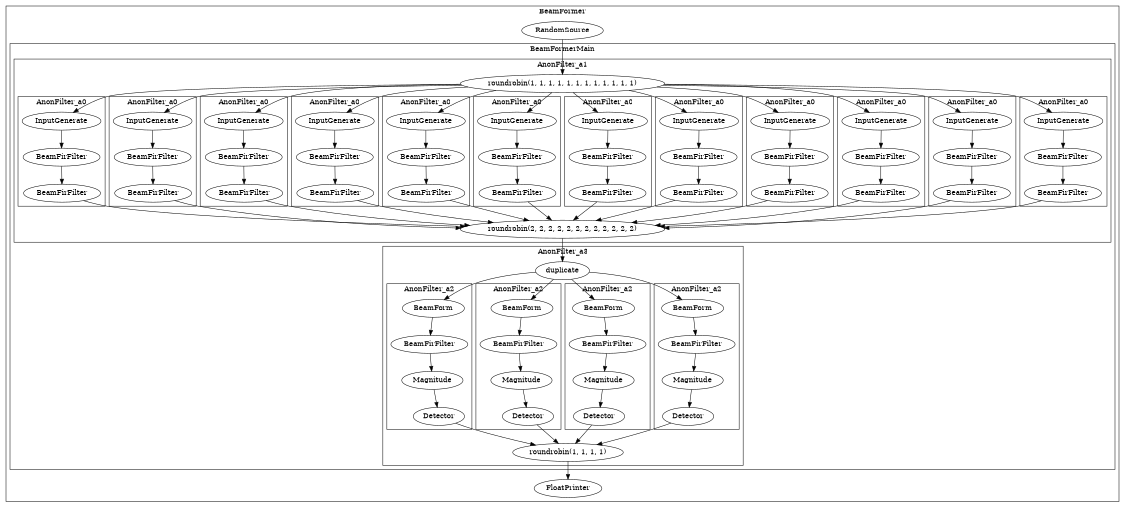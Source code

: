 digraph streamit {
size="7.5,10";subgraph cluster_BeamFormer_0 {
label = "BeamFormer";
RandomSource_1 -> AnonFilter_a1_4_split
AnonFilter_a3_5_join -> FloatPrinter_3
RandomSource_1 [ label="RandomSource" ]
subgraph cluster_BeamFormerMain_2 {
label = "BeamFormerMain";
AnonFilter_a1_4_join -> AnonFilter_a3_5_split
subgraph cluster_AnonFilter_a1_4 {
label = "AnonFilter_a1";
AnonFilter_a1_4_split [ label="roundrobin(1, 1, 1, 1, 1, 1, 1, 1, 1, 1, 1, 1)" ]
AnonFilter_a1_4_join [ label="roundrobin(2, 2, 2, 2, 2, 2, 2, 2, 2, 2, 2, 2)" ]
subgraph cluster_AnonFilter_a0_6 {
label = "AnonFilter_a0";
InputGenerate_18 -> BeamFirFilter_19
BeamFirFilter_19 -> BeamFirFilter_20
InputGenerate_18 [ label="InputGenerate" ]
BeamFirFilter_19 [ label="BeamFirFilter" ]
BeamFirFilter_20 [ label="BeamFirFilter" ]
}
AnonFilter_a1_4_split -> InputGenerate_18
BeamFirFilter_20 -> AnonFilter_a1_4_join
subgraph cluster_AnonFilter_a0_7 {
label = "AnonFilter_a0";
InputGenerate_23 -> BeamFirFilter_24
BeamFirFilter_24 -> BeamFirFilter_25
InputGenerate_23 [ label="InputGenerate" ]
BeamFirFilter_24 [ label="BeamFirFilter" ]
BeamFirFilter_25 [ label="BeamFirFilter" ]
}
AnonFilter_a1_4_split -> InputGenerate_23
BeamFirFilter_25 -> AnonFilter_a1_4_join
subgraph cluster_AnonFilter_a0_8 {
label = "AnonFilter_a0";
InputGenerate_28 -> BeamFirFilter_29
BeamFirFilter_29 -> BeamFirFilter_30
InputGenerate_28 [ label="InputGenerate" ]
BeamFirFilter_29 [ label="BeamFirFilter" ]
BeamFirFilter_30 [ label="BeamFirFilter" ]
}
AnonFilter_a1_4_split -> InputGenerate_28
BeamFirFilter_30 -> AnonFilter_a1_4_join
subgraph cluster_AnonFilter_a0_9 {
label = "AnonFilter_a0";
InputGenerate_33 -> BeamFirFilter_34
BeamFirFilter_34 -> BeamFirFilter_35
InputGenerate_33 [ label="InputGenerate" ]
BeamFirFilter_34 [ label="BeamFirFilter" ]
BeamFirFilter_35 [ label="BeamFirFilter" ]
}
AnonFilter_a1_4_split -> InputGenerate_33
BeamFirFilter_35 -> AnonFilter_a1_4_join
subgraph cluster_AnonFilter_a0_10 {
label = "AnonFilter_a0";
InputGenerate_38 -> BeamFirFilter_39
BeamFirFilter_39 -> BeamFirFilter_40
InputGenerate_38 [ label="InputGenerate" ]
BeamFirFilter_39 [ label="BeamFirFilter" ]
BeamFirFilter_40 [ label="BeamFirFilter" ]
}
AnonFilter_a1_4_split -> InputGenerate_38
BeamFirFilter_40 -> AnonFilter_a1_4_join
subgraph cluster_AnonFilter_a0_11 {
label = "AnonFilter_a0";
InputGenerate_43 -> BeamFirFilter_44
BeamFirFilter_44 -> BeamFirFilter_45
InputGenerate_43 [ label="InputGenerate" ]
BeamFirFilter_44 [ label="BeamFirFilter" ]
BeamFirFilter_45 [ label="BeamFirFilter" ]
}
AnonFilter_a1_4_split -> InputGenerate_43
BeamFirFilter_45 -> AnonFilter_a1_4_join
subgraph cluster_AnonFilter_a0_12 {
label = "AnonFilter_a0";
InputGenerate_48 -> BeamFirFilter_49
BeamFirFilter_49 -> BeamFirFilter_50
InputGenerate_48 [ label="InputGenerate" ]
BeamFirFilter_49 [ label="BeamFirFilter" ]
BeamFirFilter_50 [ label="BeamFirFilter" ]
}
AnonFilter_a1_4_split -> InputGenerate_48
BeamFirFilter_50 -> AnonFilter_a1_4_join
subgraph cluster_AnonFilter_a0_13 {
label = "AnonFilter_a0";
InputGenerate_53 -> BeamFirFilter_54
BeamFirFilter_54 -> BeamFirFilter_55
InputGenerate_53 [ label="InputGenerate" ]
BeamFirFilter_54 [ label="BeamFirFilter" ]
BeamFirFilter_55 [ label="BeamFirFilter" ]
}
AnonFilter_a1_4_split -> InputGenerate_53
BeamFirFilter_55 -> AnonFilter_a1_4_join
subgraph cluster_AnonFilter_a0_14 {
label = "AnonFilter_a0";
InputGenerate_58 -> BeamFirFilter_59
BeamFirFilter_59 -> BeamFirFilter_60
InputGenerate_58 [ label="InputGenerate" ]
BeamFirFilter_59 [ label="BeamFirFilter" ]
BeamFirFilter_60 [ label="BeamFirFilter" ]
}
AnonFilter_a1_4_split -> InputGenerate_58
BeamFirFilter_60 -> AnonFilter_a1_4_join
subgraph cluster_AnonFilter_a0_15 {
label = "AnonFilter_a0";
InputGenerate_63 -> BeamFirFilter_64
BeamFirFilter_64 -> BeamFirFilter_65
InputGenerate_63 [ label="InputGenerate" ]
BeamFirFilter_64 [ label="BeamFirFilter" ]
BeamFirFilter_65 [ label="BeamFirFilter" ]
}
AnonFilter_a1_4_split -> InputGenerate_63
BeamFirFilter_65 -> AnonFilter_a1_4_join
subgraph cluster_AnonFilter_a0_16 {
label = "AnonFilter_a0";
InputGenerate_68 -> BeamFirFilter_69
BeamFirFilter_69 -> BeamFirFilter_70
InputGenerate_68 [ label="InputGenerate" ]
BeamFirFilter_69 [ label="BeamFirFilter" ]
BeamFirFilter_70 [ label="BeamFirFilter" ]
}
AnonFilter_a1_4_split -> InputGenerate_68
BeamFirFilter_70 -> AnonFilter_a1_4_join
subgraph cluster_AnonFilter_a0_17 {
label = "AnonFilter_a0";
InputGenerate_73 -> BeamFirFilter_74
BeamFirFilter_74 -> BeamFirFilter_75
InputGenerate_73 [ label="InputGenerate" ]
BeamFirFilter_74 [ label="BeamFirFilter" ]
BeamFirFilter_75 [ label="BeamFirFilter" ]
}
AnonFilter_a1_4_split -> InputGenerate_73
BeamFirFilter_75 -> AnonFilter_a1_4_join
}
subgraph cluster_AnonFilter_a3_5 {
label = "AnonFilter_a3";
AnonFilter_a3_5_split [ label="duplicate" ]
AnonFilter_a3_5_join [ label="roundrobin(1, 1, 1, 1)" ]
subgraph cluster_AnonFilter_a2_78 {
label = "AnonFilter_a2";
BeamForm_82 -> BeamFirFilter_83
BeamFirFilter_83 -> Magnitude_84
Magnitude_84 -> Detector_85
BeamForm_82 [ label="BeamForm" ]
BeamFirFilter_83 [ label="BeamFirFilter" ]
Magnitude_84 [ label="Magnitude" ]
Detector_85 [ label="Detector" ]
}
AnonFilter_a3_5_split -> BeamForm_82
Detector_85 -> AnonFilter_a3_5_join
subgraph cluster_AnonFilter_a2_79 {
label = "AnonFilter_a2";
BeamForm_89 -> BeamFirFilter_90
BeamFirFilter_90 -> Magnitude_91
Magnitude_91 -> Detector_92
BeamForm_89 [ label="BeamForm" ]
BeamFirFilter_90 [ label="BeamFirFilter" ]
Magnitude_91 [ label="Magnitude" ]
Detector_92 [ label="Detector" ]
}
AnonFilter_a3_5_split -> BeamForm_89
Detector_92 -> AnonFilter_a3_5_join
subgraph cluster_AnonFilter_a2_80 {
label = "AnonFilter_a2";
BeamForm_96 -> BeamFirFilter_97
BeamFirFilter_97 -> Magnitude_98
Magnitude_98 -> Detector_99
BeamForm_96 [ label="BeamForm" ]
BeamFirFilter_97 [ label="BeamFirFilter" ]
Magnitude_98 [ label="Magnitude" ]
Detector_99 [ label="Detector" ]
}
AnonFilter_a3_5_split -> BeamForm_96
Detector_99 -> AnonFilter_a3_5_join
subgraph cluster_AnonFilter_a2_81 {
label = "AnonFilter_a2";
BeamForm_103 -> BeamFirFilter_104
BeamFirFilter_104 -> Magnitude_105
Magnitude_105 -> Detector_106
BeamForm_103 [ label="BeamForm" ]
BeamFirFilter_104 [ label="BeamFirFilter" ]
Magnitude_105 [ label="Magnitude" ]
Detector_106 [ label="Detector" ]
}
AnonFilter_a3_5_split -> BeamForm_103
Detector_106 -> AnonFilter_a3_5_join
}
}
FloatPrinter_3 [ label="FloatPrinter" ]
}
}
